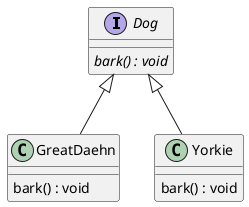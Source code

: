 @startuml
'https://plantuml.com/class-diagram

interface Dog {
    {abstract} bark() : void
}

class GreatDaehn {
    bark() : void
}

class Yorkie {
    bark() : void
}

Dog <|-- Yorkie
Dog <|-- GreatDaehn


@enduml